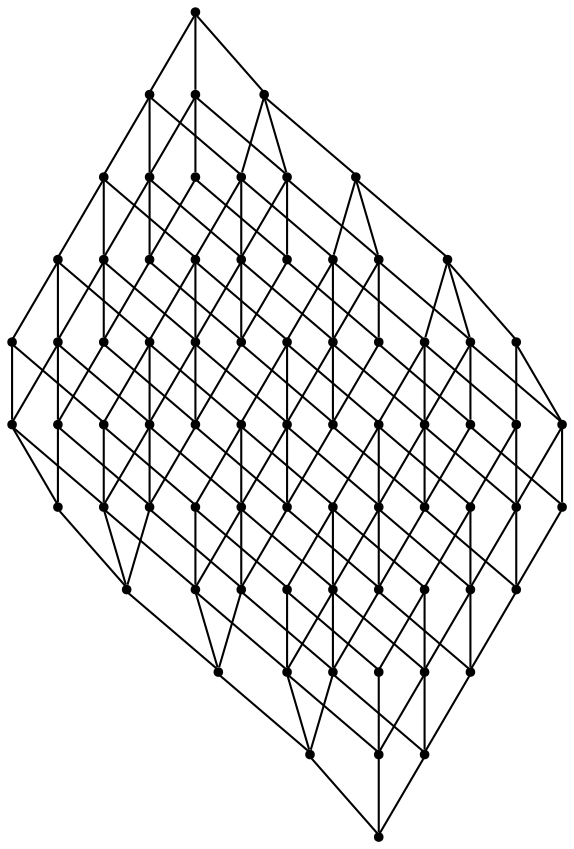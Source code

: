 graph {
  node [shape=point,comment="{\"directed\":false,\"doi\":\"10.1007/978-3-319-27261-0_8\",\"figure\":\"1 (2)\"}"]

  v0 [pos="1373.481302869376,632.7239736361128"]
  v1 [pos="1373.4813028693761,741.5450839486624"]
  v2 [pos="1373.4813028693761,523.9006218593101"]
  v3 [pos="1373.481302869376,415.076228834929"]
  v4 [pos="1373.481302869376,306.25196298582466"]
  v5 [pos="1337.2047464568993,596.4477346415157"]
  v6 [pos="1337.2047464568993,705.2731649392479"]
  v7 [pos="1337.2047464568993,487.6246372152666"]
  v8 [pos="1337.2047464568993,378.80024419088556"]
  v9 [pos="1337.2047464568993,269.97899875460416"]
  v10 [pos="1300.9322597031548,233.70592324501672"]
  v11 [pos="1300.9322597031548,560.1768608539071"]
  v12 [pos="1300.9322597031548,668.9969299188783"]
  v13 [pos="1300.9322597031548,451.34839822066965"]
  v14 [pos="1300.9322597031548,342.5280748051448"]
  v15 [pos="1264.657801708462,632.7239736361128"]
  v16 [pos="1264.657801708462,741.5450839486624"]
  v17 [pos="1264.657801708462,523.9006218593101"]
  v18 [pos="1264.657801708462,415.076228834929"]
  v19 [pos="1264.657801708462,306.25196298582466"]
  v20 [pos="1228.3852513663,596.4477346415157"]
  v21 [pos="1228.3852513663,705.2731649392479"]
  v22 [pos="1228.3852513663,487.6246372152666"]
  v23 [pos="1228.3852513663003,378.80024419088556"]
  v24 [pos="1228.3852513663003,269.97899875460416"]
  v25 [pos="1192.1107297831893,560.1768608539071"]
  v26 [pos="1192.1107297831895,668.9969299188783"]
  v27 [pos="1192.1107297831893,451.34839822066965"]
  v28 [pos="1192.1107297831895,342.5280748051449"]
  v29 [pos="1192.1107297831895,233.7059232450165"]
  v30 [pos="1155.8331241618207,632.7239736361128"]
  v31 [pos="1155.8331241618207,741.5450839486624"]
  v32 [pos="1155.8331241618207,523.9006218593101"]
  v33 [pos="1155.8331241618207,415.076228834929"]
  v34 [pos="1155.8331241618207,306.25196298582466"]
  v35 [pos="1119.5585389902922,487.62463721526666"]
  v36 [pos="1119.5585389902922,378.80024419088556"]
  v37 [pos="1119.5585389902922,269.97899875460416"]
  v38 [pos="1119.5585389902922,596.4477346415158"]
  v39 [pos="1119.5585389902922,705.2731649392479"]
  v40 [pos="1083.2819825778154,560.1768608539071"]
  v41 [pos="1083.2819825778154,668.9969299188783"]
  v42 [pos="1083.2819825778154,451.34839822066965"]
  v43 [pos="1083.2819825778154,342.5280748051449"]
  v44 [pos="1083.2819825778154,233.7059232450165"]
  v45 [pos="1047.00428157382,632.7239736361128"]
  v46 [pos="1047.00428157382,741.5450839486624"]
  v47 [pos="1047.00428157382,523.9006218593101"]
  v48 [pos="1047.00428157382,415.076228834929"]
  v49 [pos="1047.00428157382,306.25196298582466"]
  v50 [pos="1010.7308091996014,487.6246372152666"]
  v51 [pos="1010.7308091996013,378.80024419088545"]
  v52 [pos="1010.7308091996014,269.97899875460416"]
  v53 [pos="1010.7308091996013,596.4477346415157"]
  v54 [pos="1010.7308091996013,705.2731649392479"]
  v55 [pos="974.4552384075987,233.70592324501672"]
  v56 [pos="974.4552384075987,342.5280748051449"]
  v57 [pos="974.4552384075987,451.34839822066965"]
  v58 [pos="974.4552384075987,560.1768608539071"]
  v59 [pos="974.4552384075987,668.9969299188783"]
  v60 [pos="938.1827516538546,306.25196298582466"]
  v61 [pos="938.1827516538546,632.7239736361128"]
  v62 [pos="938.1827516538546,741.5450839486624"]
  v63 [pos="938.1827516538546,523.9006218593101"]
  v64 [pos="938.1827516538546,415.076228834929"]
  v65 [pos="901.9061952413776,269.97899875460416"]
  v66 [pos="901.9061952413776,487.6246372152666"]
  v67 [pos="901.9061952413776,378.80024419088545"]
  v68 [pos="901.9061952413776,596.4477346415157"]
  v69 [pos="901.9061952413775,705.2731649392479"]
  v70 [pos="865.6295752404831,233.70592324501672"]
  v71 [pos="865.6295752404831,342.5280748051448"]
  v72 [pos="865.6295752404831,451.34839822066965"]
  v73 [pos="865.6295752404831,560.1768608539071"]
  v74 [pos="865.6295752404831,668.9969299188783"]

  v0 -- v1 [id="-1",pos="1373.481302869376,632.7239736361128 1373.4813028693761,741.5450839486624 1373.4813028693761,741.5450839486624 1373.4813028693761,741.5450839486624"]
  v74 -- v59 [id="-2",pos="865.6295752404831,668.9969299188783 974.4552384075987,668.9969299188783 974.4552384075987,668.9969299188783 974.4552384075987,668.9969299188783"]
  v59 -- v41 [id="-3",pos="974.4552384075987,668.9969299188783 1083.2819825778154,668.9969299188783 1083.2819825778154,668.9969299188783 1083.2819825778154,668.9969299188783"]
  v41 -- v26 [id="-4",pos="1083.2819825778154,668.9969299188783 1192.1107297831895,668.9969299188783 1192.1107297831895,668.9969299188783 1192.1107297831895,668.9969299188783"]
  v26 -- v12 [id="-5",pos="1192.1107297831895,668.9969299188783 1300.9322597031548,668.9969299188783 1300.9322597031548,668.9969299188783 1300.9322597031548,668.9969299188783"]
  v73 -- v58 [id="-6",pos="865.6295752404831,560.1768608539071 974.4552384075987,560.1768608539071 974.4552384075987,560.1768608539071 974.4552384075987,560.1768608539071"]
  v58 -- v40 [id="-7",pos="974.4552384075987,560.1768608539071 1083.2819825778154,560.1768608539071 1083.2819825778154,560.1768608539071 1083.2819825778154,560.1768608539071"]
  v40 -- v25 [id="-8",pos="1083.2819825778154,560.1768608539071 1192.1107297831893,560.1768608539071 1192.1107297831893,560.1768608539071 1192.1107297831893,560.1768608539071"]
  v25 -- v11 [id="-9",pos="1192.1107297831893,560.1768608539071 1300.9322597031548,560.1768608539071 1300.9322597031548,560.1768608539071 1300.9322597031548,560.1768608539071"]
  v72 -- v57 [id="-10",pos="865.6295752404831,451.34839822066965 974.4552384075987,451.34839822066965 974.4552384075987,451.34839822066965 974.4552384075987,451.34839822066965"]
  v57 -- v42 [id="-11",pos="974.4552384075987,451.34839822066965 1083.2819825778154,451.34839822066965 1083.2819825778154,451.34839822066965 1083.2819825778154,451.34839822066965"]
  v42 -- v27 [id="-12",pos="1083.2819825778154,451.34839822066965 1192.1107297831893,451.34839822066965 1192.1107297831893,451.34839822066965 1192.1107297831893,451.34839822066965"]
  v27 -- v13 [id="-13",pos="1192.1107297831893,451.34839822066965 1300.9322597031548,451.34839822066965 1300.9322597031548,451.34839822066965 1300.9322597031548,451.34839822066965"]
  v71 -- v56 [id="-14",pos="865.6295752404831,342.5280748051448 974.4552384075987,342.5280748051449 974.4552384075987,342.5280748051449 974.4552384075987,342.5280748051449"]
  v56 -- v43 [id="-15",pos="974.4552384075987,342.5280748051449 1083.2819825778154,342.5280748051449 1083.2819825778154,342.5280748051449 1083.2819825778154,342.5280748051449"]
  v43 -- v28 [id="-16",pos="1083.2819825778154,342.5280748051449 1192.1107297831895,342.5280748051449 1192.1107297831895,342.5280748051449 1192.1107297831895,342.5280748051449"]
  v28 -- v14 [id="-17",pos="1192.1107297831895,342.5280748051449 1300.9322597031548,342.5280748051448 1300.9322597031548,342.5280748051448 1300.9322597031548,342.5280748051448"]
  v70 -- v71 [id="-18",pos="865.6295752404831,233.70592324501672 865.6295752404831,342.5280748051448 865.6295752404831,342.5280748051448 865.6295752404831,342.5280748051448"]
  v71 -- v72 [id="-19",pos="865.6295752404831,342.5280748051448 865.6295752404831,451.34839822066965 865.6295752404831,451.34839822066965 865.6295752404831,451.34839822066965"]
  v72 -- v73 [id="-20",pos="865.6295752404831,451.34839822066965 865.6295752404831,560.1768608539071 865.6295752404831,560.1768608539071 865.6295752404831,560.1768608539071"]
  v73 -- v74 [id="-21",pos="865.6295752404831,560.1768608539071 865.6295752404831,668.9969299188783 865.6295752404831,668.9969299188783 865.6295752404831,668.9969299188783"]
  v70 -- v55 [id="-22",pos="865.6295752404831,233.70592324501672 974.4552384075987,233.70592324501672 974.4552384075987,233.70592324501672 974.4552384075987,233.70592324501672"]
  v55 -- v44 [id="-23",pos="974.4552384075987,233.70592324501672 1083.2819825778154,233.7059232450165 1083.2819825778154,233.7059232450165 1083.2819825778154,233.7059232450165"]
  v44 -- v29 [id="-24",pos="1083.2819825778154,233.7059232450165 1192.1107297831895,233.7059232450165 1192.1107297831895,233.7059232450165 1192.1107297831895,233.7059232450165"]
  v29 -- v10 [id="-25",pos="1192.1107297831895,233.7059232450165 1300.9322597031548,233.70592324501672 1300.9322597031548,233.70592324501672 1300.9322597031548,233.70592324501672"]
  v74 -- v69 [id="-26",pos="865.6295752404831,668.9969299188783 901.9061952413775,705.2731649392479 901.9061952413775,705.2731649392479 901.9061952413775,705.2731649392479"]
  v69 -- v62 [id="-27",pos="901.9061952413775,705.2731649392479 938.1827516538546,741.5450839486624 938.1827516538546,741.5450839486624 938.1827516538546,741.5450839486624"]
  v73 -- v68 [id="-28",pos="865.6295752404831,560.1768608539071 901.9061952413776,596.4477346415157 901.9061952413776,596.4477346415157 901.9061952413776,596.4477346415157"]
  v68 -- v61 [id="-29",pos="901.9061952413776,596.4477346415157 938.1827516538546,632.7239736361128 938.1827516538546,632.7239736361128 938.1827516538546,632.7239736361128"]
  v72 -- v66 [id="-30",pos="865.6295752404831,451.34839822066965 901.9061952413776,487.6246372152666 901.9061952413776,487.6246372152666 901.9061952413776,487.6246372152666"]
  v66 -- v63 [id="-31",pos="901.9061952413776,487.6246372152666 938.1827516538546,523.9006218593101 938.1827516538546,523.9006218593101 938.1827516538546,523.9006218593101"]
  v71 -- v67 [id="-32",pos="865.6295752404831,342.5280748051448 901.9061952413776,378.80024419088545 901.9061952413776,378.80024419088545 901.9061952413776,378.80024419088545"]
  v67 -- v64 [id="-33",pos="901.9061952413776,378.80024419088545 938.1827516538546,415.076228834929 938.1827516538546,415.076228834929 938.1827516538546,415.076228834929"]
  v70 -- v65 [id="-34",pos="865.6295752404831,233.70592324501672 901.9061952413776,269.97899875460416 901.9061952413776,269.97899875460416 901.9061952413776,269.97899875460416"]
  v65 -- v60 [id="-35",pos="901.9061952413776,269.97899875460416 938.1827516538546,306.25196298582466 938.1827516538546,306.25196298582466 938.1827516538546,306.25196298582466"]
  v69 -- v54 [id="-36",pos="901.9061952413775,705.2731649392479 1010.7308091996013,705.2731649392479 1010.7308091996013,705.2731649392479 1010.7308091996013,705.2731649392479"]
  v54 -- v39 [id="-37",pos="1010.7308091996013,705.2731649392479 1119.5585389902922,705.2731649392479 1119.5585389902922,705.2731649392479 1119.5585389902922,705.2731649392479"]
  v39 -- v21 [id="-38",pos="1119.5585389902922,705.2731649392479 1228.3852513663,705.2731649392479 1228.3852513663,705.2731649392479 1228.3852513663,705.2731649392479"]
  v21 -- v6 [id="-39",pos="1228.3852513663,705.2731649392479 1337.2047464568993,705.2731649392479 1337.2047464568993,705.2731649392479 1337.2047464568993,705.2731649392479"]
  v68 -- v53 [id="-40",pos="901.9061952413776,596.4477346415157 1010.7308091996013,596.4477346415157 1010.7308091996013,596.4477346415157 1010.7308091996013,596.4477346415157"]
  v53 -- v38 [id="-41",pos="1010.7308091996013,596.4477346415157 1119.5585389902922,596.4477346415158 1119.5585389902922,596.4477346415158 1119.5585389902922,596.4477346415158"]
  v38 -- v20 [id="-42",pos="1119.5585389902922,596.4477346415158 1228.3852513663,596.4477346415157 1228.3852513663,596.4477346415157 1228.3852513663,596.4477346415157"]
  v20 -- v5 [id="-43",pos="1228.3852513663,596.4477346415157 1337.2047464568993,596.4477346415157 1337.2047464568993,596.4477346415157 1337.2047464568993,596.4477346415157"]
  v66 -- v50 [id="-44",pos="901.9061952413776,487.6246372152666 1010.7308091996014,487.6246372152666 1010.7308091996014,487.6246372152666 1010.7308091996014,487.6246372152666"]
  v50 -- v35 [id="-45",pos="1010.7308091996014,487.6246372152666 1119.5585389902922,487.62463721526666 1119.5585389902922,487.62463721526666 1119.5585389902922,487.62463721526666"]
  v35 -- v22 [id="-46",pos="1119.5585389902922,487.62463721526666 1228.3852513663,487.6246372152666 1228.3852513663,487.6246372152666 1228.3852513663,487.6246372152666"]
  v22 -- v7 [id="-47",pos="1228.3852513663,487.6246372152666 1337.2047464568993,487.6246372152666 1337.2047464568993,487.6246372152666 1337.2047464568993,487.6246372152666"]
  v67 -- v51 [id="-48",pos="901.9061952413776,378.80024419088545 1010.7308091996013,378.80024419088545 1010.7308091996013,378.80024419088545 1010.7308091996013,378.80024419088545"]
  v51 -- v36 [id="-49",pos="1010.7308091996013,378.80024419088545 1119.5585389902922,378.80024419088556 1119.5585389902922,378.80024419088556 1119.5585389902922,378.80024419088556"]
  v36 -- v23 [id="-50",pos="1119.5585389902922,378.80024419088556 1228.3852513663003,378.80024419088556 1228.3852513663003,378.80024419088556 1228.3852513663003,378.80024419088556"]
  v23 -- v8 [id="-51",pos="1228.3852513663003,378.80024419088556 1337.2047464568993,378.80024419088556 1337.2047464568993,378.80024419088556 1337.2047464568993,378.80024419088556"]
  v65 -- v67 [id="-52",pos="901.9061952413776,269.97899875460416 901.9061952413776,378.80024419088545 901.9061952413776,378.80024419088545 901.9061952413776,378.80024419088545"]
  v67 -- v66 [id="-53",pos="901.9061952413776,378.80024419088545 901.9061952413776,487.6246372152666 901.9061952413776,487.6246372152666 901.9061952413776,487.6246372152666"]
  v66 -- v68 [id="-54",pos="901.9061952413776,487.6246372152666 901.9061952413776,596.4477346415157 901.9061952413776,596.4477346415157 901.9061952413776,596.4477346415157"]
  v68 -- v69 [id="-55",pos="901.9061952413776,596.4477346415157 901.9061952413775,705.2731649392479 901.9061952413775,705.2731649392479 901.9061952413775,705.2731649392479"]
  v65 -- v52 [id="-59",pos="901.9061952413776,269.97899875460416 1010.7308091996014,269.97899875460416 1010.7308091996014,269.97899875460416 1010.7308091996014,269.97899875460416"]
  v52 -- v37 [id="-60",pos="1010.7308091996014,269.97899875460416 1119.5585389902922,269.97899875460416 1119.5585389902922,269.97899875460416 1119.5585389902922,269.97899875460416"]
  v37 -- v24 [id="-61",pos="1119.5585389902922,269.97899875460416 1228.3852513663003,269.97899875460416 1228.3852513663003,269.97899875460416 1228.3852513663003,269.97899875460416"]
  v24 -- v9 [id="-62",pos="1228.3852513663003,269.97899875460416 1337.2047464568993,269.97899875460416 1337.2047464568993,269.97899875460416 1337.2047464568993,269.97899875460416"]
  v62 -- v46 [id="-63",pos="938.1827516538546,741.5450839486624 1047.00428157382,741.5450839486624 1047.00428157382,741.5450839486624 1047.00428157382,741.5450839486624"]
  v46 -- v31 [id="-64",pos="1047.00428157382,741.5450839486624 1155.8331241618207,741.5450839486624 1155.8331241618207,741.5450839486624 1155.8331241618207,741.5450839486624"]
  v31 -- v16 [id="-65",pos="1155.8331241618207,741.5450839486624 1264.657801708462,741.5450839486624 1264.657801708462,741.5450839486624 1264.657801708462,741.5450839486624"]
  v16 -- v1 [id="-66",pos="1264.657801708462,741.5450839486624 1373.4813028693761,741.5450839486624 1373.4813028693761,741.5450839486624 1373.4813028693761,741.5450839486624"]
  v61 -- v45 [id="-67",pos="938.1827516538546,632.7239736361128 1047.00428157382,632.7239736361128 1047.00428157382,632.7239736361128 1047.00428157382,632.7239736361128"]
  v45 -- v30 [id="-68",pos="1047.00428157382,632.7239736361128 1155.8331241618207,632.7239736361128 1155.8331241618207,632.7239736361128 1155.8331241618207,632.7239736361128"]
  v30 -- v15 [id="-69",pos="1155.8331241618207,632.7239736361128 1264.657801708462,632.7239736361128 1264.657801708462,632.7239736361128 1264.657801708462,632.7239736361128"]
  v15 -- v0 [id="-70",pos="1264.657801708462,632.7239736361128 1373.481302869376,632.7239736361128 1373.481302869376,632.7239736361128 1373.481302869376,632.7239736361128"]
  v63 -- v47 [id="-71",pos="938.1827516538546,523.9006218593101 1047.00428157382,523.9006218593101 1047.00428157382,523.9006218593101 1047.00428157382,523.9006218593101"]
  v47 -- v32 [id="-72",pos="1047.00428157382,523.9006218593101 1155.8331241618207,523.9006218593101 1155.8331241618207,523.9006218593101 1155.8331241618207,523.9006218593101"]
  v32 -- v17 [id="-73",pos="1155.8331241618207,523.9006218593101 1264.657801708462,523.9006218593101 1264.657801708462,523.9006218593101 1264.657801708462,523.9006218593101"]
  v17 -- v2 [id="-74",pos="1264.657801708462,523.9006218593101 1373.4813028693761,523.9006218593101 1373.4813028693761,523.9006218593101 1373.4813028693761,523.9006218593101"]
  v64 -- v48 [id="-75",pos="938.1827516538546,415.076228834929 1047.00428157382,415.076228834929 1047.00428157382,415.076228834929 1047.00428157382,415.076228834929"]
  v48 -- v33 [id="-76",pos="1047.00428157382,415.076228834929 1155.8331241618207,415.076228834929 1155.8331241618207,415.076228834929 1155.8331241618207,415.076228834929"]
  v33 -- v18 [id="-77",pos="1155.8331241618207,415.076228834929 1264.657801708462,415.076228834929 1264.657801708462,415.076228834929 1264.657801708462,415.076228834929"]
  v18 -- v3 [id="-78",pos="1264.657801708462,415.076228834929 1373.481302869376,415.076228834929 1373.481302869376,415.076228834929 1373.481302869376,415.076228834929"]
  v60 -- v64 [id="-79",pos="938.1827516538546,306.25196298582466 938.1827516538546,415.076228834929 938.1827516538546,415.076228834929 938.1827516538546,415.076228834929"]
  v64 -- v63 [id="-80",pos="938.1827516538546,415.076228834929 938.1827516538546,523.9006218593101 938.1827516538546,523.9006218593101 938.1827516538546,523.9006218593101"]
  v63 -- v61 [id="-81",pos="938.1827516538546,523.9006218593101 938.1827516538546,632.7239736361128 938.1827516538546,632.7239736361128 938.1827516538546,632.7239736361128"]
  v61 -- v62 [id="-82",pos="938.1827516538546,632.7239736361128 938.1827516538546,741.5450839486624 938.1827516538546,741.5450839486624 938.1827516538546,741.5450839486624"]
  v60 -- v49 [id="-83",pos="938.1827516538546,306.25196298582466 1047.00428157382,306.25196298582466 1047.00428157382,306.25196298582466 1047.00428157382,306.25196298582466"]
  v49 -- v34 [id="-84",pos="1047.00428157382,306.25196298582466 1155.8331241618207,306.25196298582466 1155.8331241618207,306.25196298582466 1155.8331241618207,306.25196298582466"]
  v34 -- v19 [id="-85",pos="1155.8331241618207,306.25196298582466 1264.657801708462,306.25196298582466 1264.657801708462,306.25196298582466 1264.657801708462,306.25196298582466"]
  v19 -- v4 [id="-86",pos="1264.657801708462,306.25196298582466 1373.481302869376,306.25196298582466 1373.481302869376,306.25196298582466 1373.481302869376,306.25196298582466"]
  v55 -- v56 [id="-87",pos="974.4552384075987,233.70592324501672 974.4552384075987,342.5280748051449 974.4552384075987,342.5280748051449 974.4552384075987,342.5280748051449"]
  v56 -- v57 [id="-88",pos="974.4552384075987,342.5280748051449 974.4552384075987,451.34839822066965 974.4552384075987,451.34839822066965 974.4552384075987,451.34839822066965"]
  v57 -- v58 [id="-89",pos="974.4552384075987,451.34839822066965 974.4552384075987,560.1768608539071 974.4552384075987,560.1768608539071 974.4552384075987,560.1768608539071"]
  v58 -- v59 [id="-90",pos="974.4552384075987,560.1768608539071 974.4552384075987,668.9969299188783 974.4552384075987,668.9969299188783 974.4552384075987,668.9969299188783"]
  v59 -- v54 [id="-91",pos="974.4552384075987,668.9969299188783 1010.7308091996013,705.2731649392479 1010.7308091996013,705.2731649392479 1010.7308091996013,705.2731649392479"]
  v54 -- v46 [id="-92",pos="1010.7308091996013,705.2731649392479 1047.00428157382,741.5450839486624 1047.00428157382,741.5450839486624 1047.00428157382,741.5450839486624"]
  v58 -- v53 [id="-93",pos="974.4552384075987,560.1768608539071 1010.7308091996013,596.4477346415157 1010.7308091996013,596.4477346415157 1010.7308091996013,596.4477346415157"]
  v53 -- v45 [id="-94",pos="1010.7308091996013,596.4477346415157 1047.00428157382,632.7239736361128 1047.00428157382,632.7239736361128 1047.00428157382,632.7239736361128"]
  v57 -- v50 [id="-95",pos="974.4552384075987,451.34839822066965 1010.7308091996014,487.6246372152666 1010.7308091996014,487.6246372152666 1010.7308091996014,487.6246372152666"]
  v50 -- v47 [id="-96",pos="1010.7308091996014,487.6246372152666 1047.00428157382,523.9006218593101 1047.00428157382,523.9006218593101 1047.00428157382,523.9006218593101"]
  v56 -- v51 [id="-97",pos="974.4552384075987,342.5280748051449 1010.7308091996013,378.80024419088545 1010.7308091996013,378.80024419088545 1010.7308091996013,378.80024419088545"]
  v51 -- v48 [id="-98",pos="1010.7308091996013,378.80024419088545 1047.00428157382,415.076228834929 1047.00428157382,415.076228834929 1047.00428157382,415.076228834929"]
  v55 -- v52 [id="-99",pos="974.4552384075987,233.70592324501672 1010.7308091996014,269.97899875460416 1010.7308091996014,269.97899875460416 1010.7308091996014,269.97899875460416"]
  v52 -- v49 [id="-100",pos="1010.7308091996014,269.97899875460416 1047.00428157382,306.25196298582466 1047.00428157382,306.25196298582466 1047.00428157382,306.25196298582466"]
  v52 -- v51 [id="-101",pos="1010.7308091996014,269.97899875460416 1010.7308091996013,378.80024419088545 1010.7308091996013,378.80024419088545 1010.7308091996013,378.80024419088545"]
  v51 -- v50 [id="-102",pos="1010.7308091996013,378.80024419088545 1010.7308091996014,487.6246372152666 1010.7308091996014,487.6246372152666 1010.7308091996014,487.6246372152666"]
  v50 -- v53 [id="-103",pos="1010.7308091996014,487.6246372152666 1010.7308091996013,596.4477346415157 1010.7308091996013,596.4477346415157 1010.7308091996013,596.4477346415157"]
  v53 -- v54 [id="-104",pos="1010.7308091996013,596.4477346415157 1010.7308091996013,705.2731649392479 1010.7308091996013,705.2731649392479 1010.7308091996013,705.2731649392479"]
  v49 -- v48 [id="-108",pos="1047.00428157382,306.25196298582466 1047.00428157382,415.076228834929 1047.00428157382,415.076228834929 1047.00428157382,415.076228834929"]
  v48 -- v47 [id="-109",pos="1047.00428157382,415.076228834929 1047.00428157382,523.9006218593101 1047.00428157382,523.9006218593101 1047.00428157382,523.9006218593101"]
  v47 -- v45 [id="-110",pos="1047.00428157382,523.9006218593101 1047.00428157382,632.7239736361128 1047.00428157382,632.7239736361128 1047.00428157382,632.7239736361128"]
  v45 -- v46 [id="-111",pos="1047.00428157382,632.7239736361128 1047.00428157382,741.5450839486624 1047.00428157382,741.5450839486624 1047.00428157382,741.5450839486624"]
  v41 -- v39 [id="-112",pos="1083.2819825778154,668.9969299188783 1119.5585389902922,705.2731649392479 1119.5585389902922,705.2731649392479 1119.5585389902922,705.2731649392479"]
  v39 -- v31 [id="-113",pos="1119.5585389902922,705.2731649392479 1155.8331241618207,741.5450839486624 1155.8331241618207,741.5450839486624 1155.8331241618207,741.5450839486624"]
  v40 -- v38 [id="-114",pos="1083.2819825778154,560.1768608539071 1119.5585389902922,596.4477346415158 1119.5585389902922,596.4477346415158 1119.5585389902922,596.4477346415158"]
  v38 -- v30 [id="-115",pos="1119.5585389902922,596.4477346415158 1155.8331241618207,632.7239736361128 1155.8331241618207,632.7239736361128 1155.8331241618207,632.7239736361128"]
  v42 -- v35 [id="-116",pos="1083.2819825778154,451.34839822066965 1119.5585389902922,487.62463721526666 1119.5585389902922,487.62463721526666 1119.5585389902922,487.62463721526666"]
  v35 -- v32 [id="-117",pos="1119.5585389902922,487.62463721526666 1155.8331241618207,523.9006218593101 1155.8331241618207,523.9006218593101 1155.8331241618207,523.9006218593101"]
  v43 -- v36 [id="-118",pos="1083.2819825778154,342.5280748051449 1119.5585389902922,378.80024419088556 1119.5585389902922,378.80024419088556 1119.5585389902922,378.80024419088556"]
  v36 -- v33 [id="-119",pos="1119.5585389902922,378.80024419088556 1155.8331241618207,415.076228834929 1155.8331241618207,415.076228834929 1155.8331241618207,415.076228834929"]
  v44 -- v37 [id="-120",pos="1083.2819825778154,233.7059232450165 1119.5585389902922,269.97899875460416 1119.5585389902922,269.97899875460416 1119.5585389902922,269.97899875460416"]
  v37 -- v34 [id="-121",pos="1119.5585389902922,269.97899875460416 1155.8331241618207,306.25196298582466 1155.8331241618207,306.25196298582466 1155.8331241618207,306.25196298582466"]
  v44 -- v43 [id="-122",pos="1083.2819825778154,233.7059232450165 1083.2819825778154,342.5280748051449 1083.2819825778154,342.5280748051449 1083.2819825778154,342.5280748051449"]
  v43 -- v42 [id="-123",pos="1083.2819825778154,342.5280748051449 1083.2819825778154,451.34839822066965 1083.2819825778154,451.34839822066965 1083.2819825778154,451.34839822066965"]
  v42 -- v40 [id="-124",pos="1083.2819825778154,451.34839822066965 1083.2819825778154,560.1768608539071 1083.2819825778154,560.1768608539071 1083.2819825778154,560.1768608539071"]
  v40 -- v41 [id="-125",pos="1083.2819825778154,560.1768608539071 1083.2819825778154,668.9969299188783 1083.2819825778154,668.9969299188783 1083.2819825778154,668.9969299188783"]
  v37 -- v36 [id="-126",pos="1119.5585389902922,269.97899875460416 1119.5585389902922,378.80024419088556 1119.5585389902922,378.80024419088556 1119.5585389902922,378.80024419088556"]
  v36 -- v35 [id="-127",pos="1119.5585389902922,378.80024419088556 1119.5585389902922,487.62463721526666 1119.5585389902922,487.62463721526666 1119.5585389902922,487.62463721526666"]
  v35 -- v38 [id="-128",pos="1119.5585389902922,487.62463721526666 1119.5585389902922,596.4477346415158 1119.5585389902922,596.4477346415158 1119.5585389902922,596.4477346415158"]
  v38 -- v39 [id="-129",pos="1119.5585389902922,596.4477346415158 1119.5585389902922,705.2731649392479 1119.5585389902922,705.2731649392479 1119.5585389902922,705.2731649392479"]
  v34 -- v33 [id="-133",pos="1155.8331241618207,306.25196298582466 1155.8331241618207,415.076228834929 1155.8331241618207,415.076228834929 1155.8331241618207,415.076228834929"]
  v33 -- v32 [id="-134",pos="1155.8331241618207,415.076228834929 1155.8331241618207,523.9006218593101 1155.8331241618207,523.9006218593101 1155.8331241618207,523.9006218593101"]
  v32 -- v30 [id="-135",pos="1155.8331241618207,523.9006218593101 1155.8331241618207,632.7239736361128 1155.8331241618207,632.7239736361128 1155.8331241618207,632.7239736361128"]
  v30 -- v31 [id="-136",pos="1155.8331241618207,632.7239736361128 1155.8331241618207,741.5450839486624 1155.8331241618207,741.5450839486624 1155.8331241618207,741.5450839486624"]
  v26 -- v21 [id="-137",pos="1192.1107297831895,668.9969299188783 1228.3852513663,705.2731649392479 1228.3852513663,705.2731649392479 1228.3852513663,705.2731649392479"]
  v21 -- v16 [id="-138",pos="1228.3852513663,705.2731649392479 1264.657801708462,741.5450839486624 1264.657801708462,741.5450839486624 1264.657801708462,741.5450839486624"]
  v25 -- v20 [id="-139",pos="1192.1107297831893,560.1768608539071 1228.3852513663,596.4477346415157 1228.3852513663,596.4477346415157 1228.3852513663,596.4477346415157"]
  v20 -- v15 [id="-140",pos="1228.3852513663,596.4477346415157 1264.657801708462,632.7239736361128 1264.657801708462,632.7239736361128 1264.657801708462,632.7239736361128"]
  v27 -- v22 [id="-141",pos="1192.1107297831893,451.34839822066965 1228.3852513663,487.6246372152666 1228.3852513663,487.6246372152666 1228.3852513663,487.6246372152666"]
  v22 -- v17 [id="-142",pos="1228.3852513663,487.6246372152666 1264.657801708462,523.9006218593101 1264.657801708462,523.9006218593101 1264.657801708462,523.9006218593101"]
  v28 -- v23 [id="-143",pos="1192.1107297831895,342.5280748051449 1228.3852513663003,378.80024419088556 1228.3852513663003,378.80024419088556 1228.3852513663003,378.80024419088556"]
  v23 -- v18 [id="-144",pos="1228.3852513663003,378.80024419088556 1264.657801708462,415.076228834929 1264.657801708462,415.076228834929 1264.657801708462,415.076228834929"]
  v29 -- v24 [id="-145",pos="1192.1107297831895,233.7059232450165 1228.3852513663003,269.97899875460416 1228.3852513663003,269.97899875460416 1228.3852513663003,269.97899875460416"]
  v24 -- v19 [id="-146",pos="1228.3852513663003,269.97899875460416 1264.657801708462,306.25196298582466 1264.657801708462,306.25196298582466 1264.657801708462,306.25196298582466"]
  v29 -- v28 [id="-147",pos="1192.1107297831895,233.7059232450165 1192.1107297831895,342.5280748051449 1192.1107297831895,342.5280748051449 1192.1107297831895,342.5280748051449"]
  v28 -- v27 [id="-148",pos="1192.1107297831895,342.5280748051449 1192.1107297831893,451.34839822066965 1192.1107297831893,451.34839822066965 1192.1107297831893,451.34839822066965"]
  v27 -- v25 [id="-149",pos="1192.1107297831893,451.34839822066965 1192.1107297831893,560.1768608539071 1192.1107297831893,560.1768608539071 1192.1107297831893,560.1768608539071"]
  v25 -- v26 [id="-150",pos="1192.1107297831893,560.1768608539071 1192.1107297831895,668.9969299188783 1192.1107297831895,668.9969299188783 1192.1107297831895,668.9969299188783"]
  v24 -- v23 [id="-151",pos="1228.3852513663003,269.97899875460416 1228.3852513663003,378.80024419088556 1228.3852513663003,378.80024419088556 1228.3852513663003,378.80024419088556"]
  v23 -- v22 [id="-152",pos="1228.3852513663003,378.80024419088556 1228.3852513663,487.6246372152666 1228.3852513663,487.6246372152666 1228.3852513663,487.6246372152666"]
  v22 -- v20 [id="-156",pos="1228.3852513663,487.6246372152666 1228.3852513663,596.4477346415157 1228.3852513663,596.4477346415157 1228.3852513663,596.4477346415157"]
  v20 -- v21 [id="-157",pos="1228.3852513663,596.4477346415157 1228.3852513663,705.2731649392479 1228.3852513663,705.2731649392479 1228.3852513663,705.2731649392479"]
  v19 -- v18 [id="-158",pos="1264.657801708462,306.25196298582466 1264.657801708462,415.076228834929 1264.657801708462,415.076228834929 1264.657801708462,415.076228834929"]
  v18 -- v17 [id="-159",pos="1264.657801708462,415.076228834929 1264.657801708462,523.9006218593101 1264.657801708462,523.9006218593101 1264.657801708462,523.9006218593101"]
  v17 -- v15 [id="-160",pos="1264.657801708462,523.9006218593101 1264.657801708462,632.7239736361128 1264.657801708462,632.7239736361128 1264.657801708462,632.7239736361128"]
  v15 -- v16 [id="-161",pos="1264.657801708462,632.7239736361128 1264.657801708462,741.5450839486624 1264.657801708462,741.5450839486624 1264.657801708462,741.5450839486624"]
  v12 -- v6 [id="-162",pos="1300.9322597031548,668.9969299188783 1337.2047464568993,705.2731649392479 1337.2047464568993,705.2731649392479 1337.2047464568993,705.2731649392479"]
  v6 -- v1 [id="-163",pos="1337.2047464568993,705.2731649392479 1373.4813028693761,741.5450839486624 1373.4813028693761,741.5450839486624 1373.4813028693761,741.5450839486624"]
  v11 -- v5 [id="-164",pos="1300.9322597031548,560.1768608539071 1337.2047464568993,596.4477346415157 1337.2047464568993,596.4477346415157 1337.2047464568993,596.4477346415157"]
  v5 -- v0 [id="-165",pos="1337.2047464568993,596.4477346415157 1373.481302869376,632.7239736361128 1373.481302869376,632.7239736361128 1373.481302869376,632.7239736361128"]
  v13 -- v7 [id="-166",pos="1300.9322597031548,451.34839822066965 1337.2047464568993,487.6246372152666 1337.2047464568993,487.6246372152666 1337.2047464568993,487.6246372152666"]
  v7 -- v2 [id="-167",pos="1337.2047464568993,487.6246372152666 1373.4813028693761,523.9006218593101 1373.4813028693761,523.9006218593101 1373.4813028693761,523.9006218593101"]
  v14 -- v8 [id="-168",pos="1300.9322597031548,342.5280748051448 1337.2047464568993,378.80024419088556 1337.2047464568993,378.80024419088556 1337.2047464568993,378.80024419088556"]
  v8 -- v3 [id="-169",pos="1337.2047464568993,378.80024419088556 1373.481302869376,415.076228834929 1373.481302869376,415.076228834929 1373.481302869376,415.076228834929"]
  v10 -- v14 [id="-170",pos="1300.9322597031548,233.70592324501672 1300.9322597031548,342.5280748051448 1300.9322597031548,342.5280748051448 1300.9322597031548,342.5280748051448"]
  v14 -- v13 [id="-171",pos="1300.9322597031548,342.5280748051448 1300.9322597031548,451.34839822066965 1300.9322597031548,451.34839822066965 1300.9322597031548,451.34839822066965"]
  v13 -- v11 [id="-172",pos="1300.9322597031548,451.34839822066965 1300.9322597031548,560.1768608539071 1300.9322597031548,560.1768608539071 1300.9322597031548,560.1768608539071"]
  v11 -- v12 [id="-173",pos="1300.9322597031548,560.1768608539071 1300.9322597031548,668.9969299188783 1300.9322597031548,668.9969299188783 1300.9322597031548,668.9969299188783"]
  v10 -- v9 [id="-174",pos="1300.9322597031548,233.70592324501672 1337.2047464568993,269.97899875460416 1337.2047464568993,269.97899875460416 1337.2047464568993,269.97899875460416"]
  v9 -- v4 [id="-175",pos="1337.2047464568993,269.97899875460416 1373.481302869376,306.25196298582466 1373.481302869376,306.25196298582466 1373.481302869376,306.25196298582466"]
  v9 -- v8 [id="-176",pos="1337.2047464568993,269.97899875460416 1337.2047464568993,378.80024419088556 1337.2047464568993,378.80024419088556 1337.2047464568993,378.80024419088556"]
  v8 -- v7 [id="-177",pos="1337.2047464568993,378.80024419088556 1337.2047464568993,487.6246372152666 1337.2047464568993,487.6246372152666 1337.2047464568993,487.6246372152666"]
  v7 -- v5 [id="-181",pos="1337.2047464568993,487.6246372152666 1337.2047464568993,596.4477346415157 1337.2047464568993,596.4477346415157 1337.2047464568993,596.4477346415157"]
  v5 -- v6 [id="-182",pos="1337.2047464568993,596.4477346415157 1337.2047464568993,705.2731649392479 1337.2047464568993,705.2731649392479 1337.2047464568993,705.2731649392479"]
  v4 -- v3 [id="-183",pos="1373.481302869376,306.25196298582466 1373.481302869376,415.076228834929 1373.481302869376,415.076228834929 1373.481302869376,415.076228834929"]
  v3 -- v2 [id="-184",pos="1373.481302869376,415.076228834929 1373.4813028693761,523.9006218593101 1373.4813028693761,523.9006218593101 1373.4813028693761,523.9006218593101"]
  v2 -- v0 [id="-185",pos="1373.4813028693761,523.9006218593101 1373.481302869376,632.7239736361128 1373.481302869376,632.7239736361128 1373.481302869376,632.7239736361128"]
}